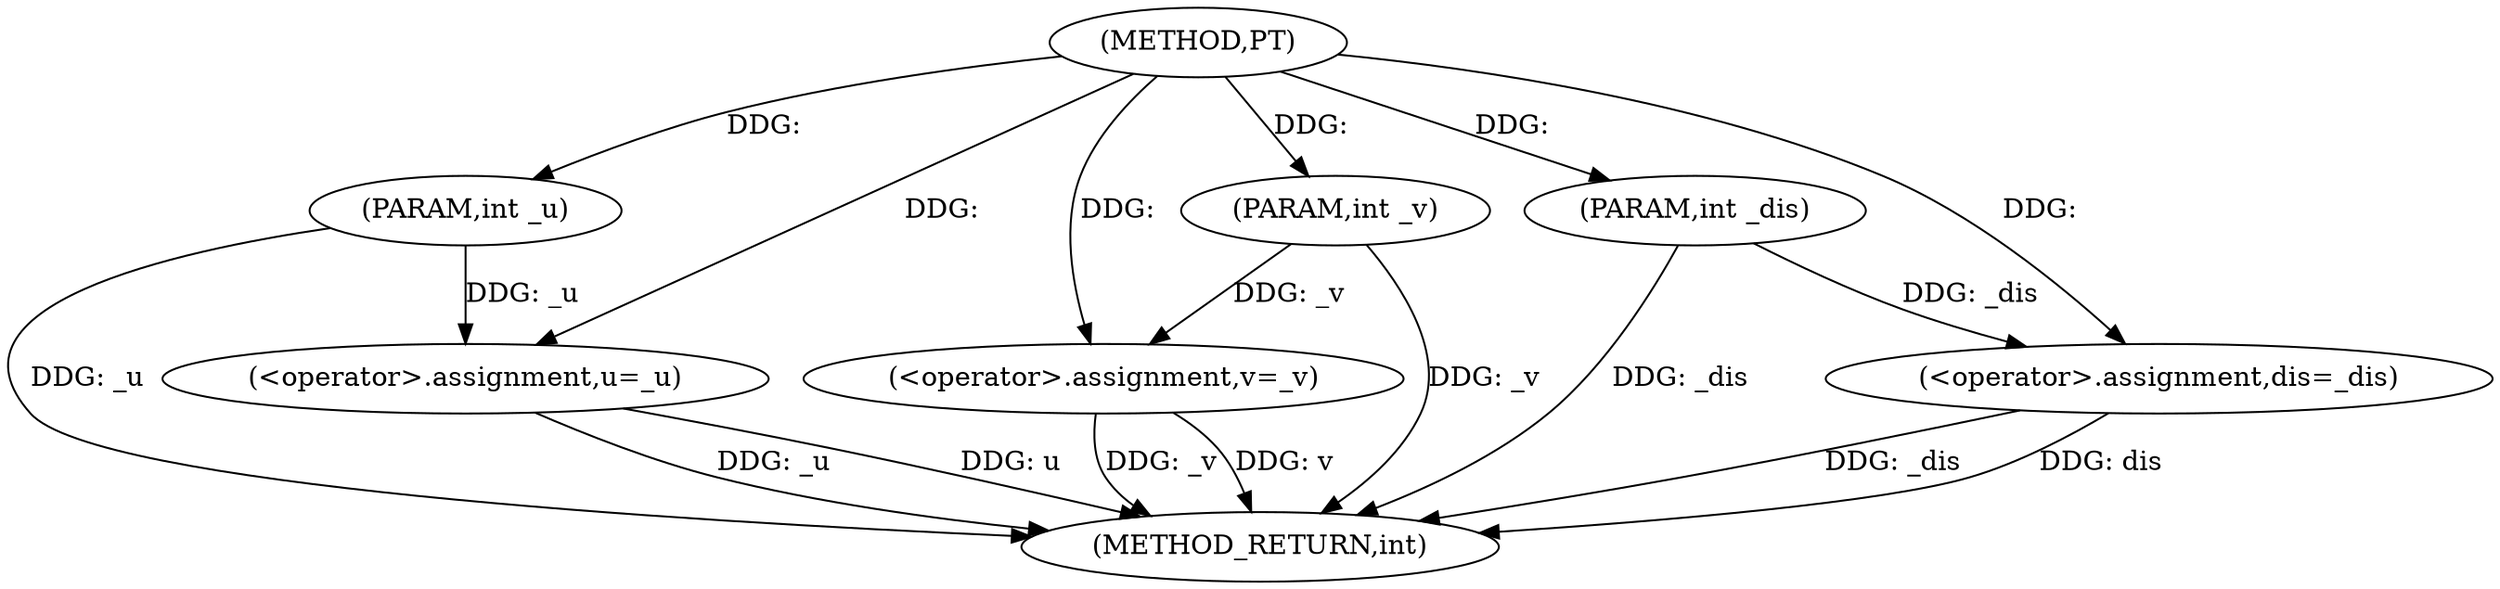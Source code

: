 digraph "PT" {  
"1000402" [label = "(METHOD,PT)" ]
"1000416" [label = "(METHOD_RETURN,int)" ]
"1000403" [label = "(PARAM,int _u)" ]
"1000404" [label = "(PARAM,int _v)" ]
"1000405" [label = "(PARAM,int _dis)" ]
"1000407" [label = "(<operator>.assignment,u=_u)" ]
"1000410" [label = "(<operator>.assignment,v=_v)" ]
"1000413" [label = "(<operator>.assignment,dis=_dis)" ]
  "1000403" -> "1000416"  [ label = "DDG: _u"] 
  "1000404" -> "1000416"  [ label = "DDG: _v"] 
  "1000405" -> "1000416"  [ label = "DDG: _dis"] 
  "1000407" -> "1000416"  [ label = "DDG: _u"] 
  "1000410" -> "1000416"  [ label = "DDG: _v"] 
  "1000413" -> "1000416"  [ label = "DDG: _dis"] 
  "1000410" -> "1000416"  [ label = "DDG: v"] 
  "1000413" -> "1000416"  [ label = "DDG: dis"] 
  "1000407" -> "1000416"  [ label = "DDG: u"] 
  "1000402" -> "1000403"  [ label = "DDG: "] 
  "1000402" -> "1000404"  [ label = "DDG: "] 
  "1000402" -> "1000405"  [ label = "DDG: "] 
  "1000403" -> "1000407"  [ label = "DDG: _u"] 
  "1000402" -> "1000407"  [ label = "DDG: "] 
  "1000404" -> "1000410"  [ label = "DDG: _v"] 
  "1000402" -> "1000410"  [ label = "DDG: "] 
  "1000405" -> "1000413"  [ label = "DDG: _dis"] 
  "1000402" -> "1000413"  [ label = "DDG: "] 
}
